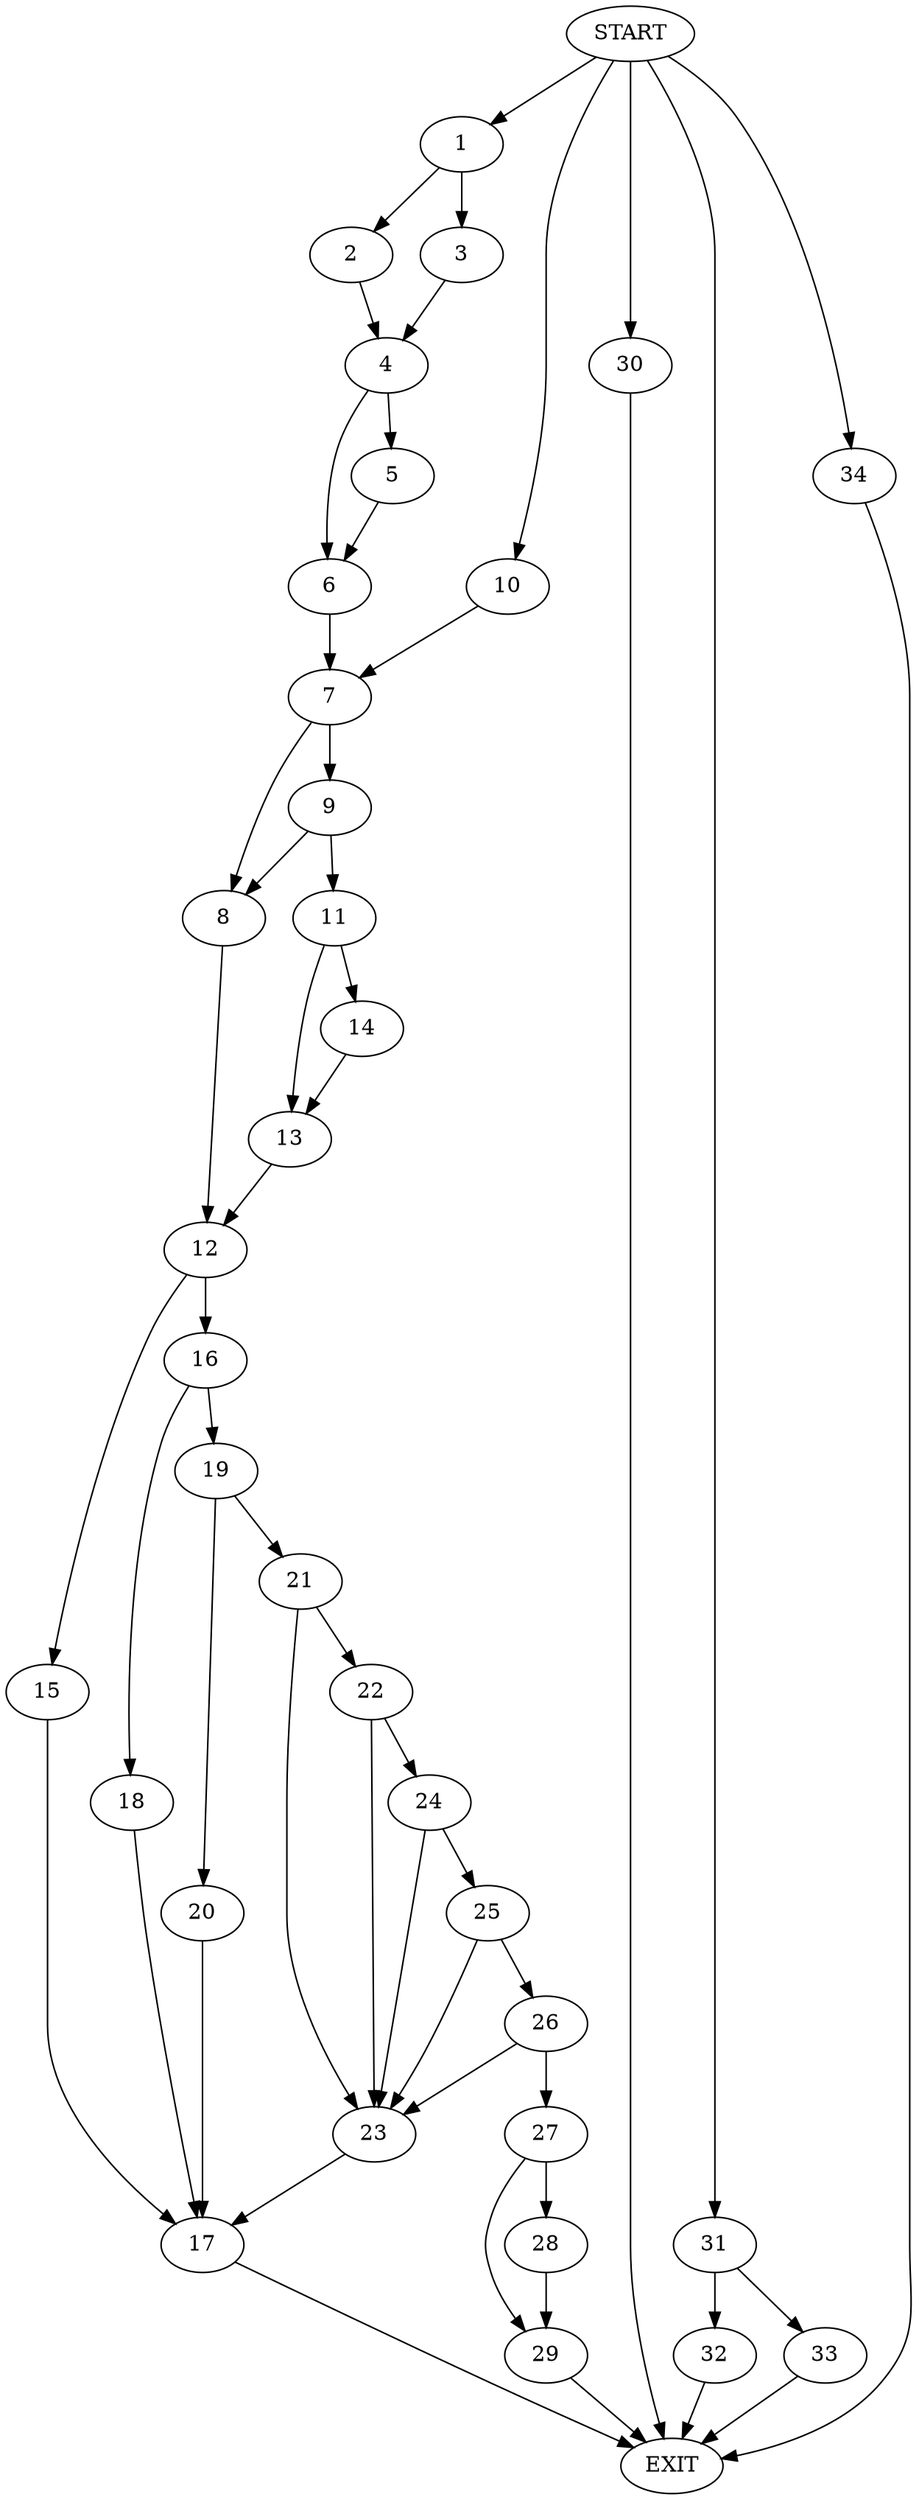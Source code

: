 digraph {
0 [label="START"]
35 [label="EXIT"]
0 -> 1
1 -> 2
1 -> 3
3 -> 4
2 -> 4
4 -> 5
4 -> 6
6 -> 7
5 -> 6
7 -> 8
7 -> 9
0 -> 10
10 -> 7
9 -> 11
9 -> 8
8 -> 12
11 -> 13
11 -> 14
13 -> 12
14 -> 13
12 -> 15
12 -> 16
15 -> 17
16 -> 18
16 -> 19
17 -> 35
18 -> 17
19 -> 20
19 -> 21
21 -> 22
21 -> 23
20 -> 17
22 -> 23
22 -> 24
23 -> 17
24 -> 25
24 -> 23
25 -> 23
25 -> 26
26 -> 27
26 -> 23
27 -> 28
27 -> 29
29 -> 35
28 -> 29
0 -> 30
30 -> 35
0 -> 31
31 -> 32
31 -> 33
33 -> 35
32 -> 35
0 -> 34
34 -> 35
}
